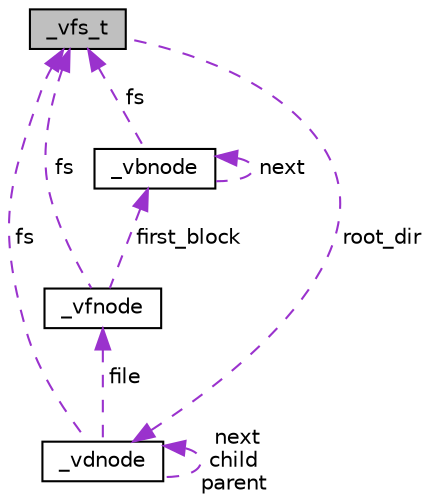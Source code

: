 digraph "_vfs_t"
{
 // LATEX_PDF_SIZE
  edge [fontname="Helvetica",fontsize="10",labelfontname="Helvetica",labelfontsize="10"];
  node [fontname="Helvetica",fontsize="10",shape=record];
  Node1 [label="_vfs_t",height=0.2,width=0.4,color="black", fillcolor="grey75", style="filled", fontcolor="black",tooltip=" "];
  Node2 -> Node1 [dir="back",color="darkorchid3",fontsize="10",style="dashed",label=" root_dir" ,fontname="Helvetica"];
  Node2 [label="_vdnode",height=0.2,width=0.4,color="black", fillcolor="white", style="filled",URL="$struct__vdnode.html",tooltip=" "];
  Node3 -> Node2 [dir="back",color="darkorchid3",fontsize="10",style="dashed",label=" file" ,fontname="Helvetica"];
  Node3 [label="_vfnode",height=0.2,width=0.4,color="black", fillcolor="white", style="filled",URL="$struct__vfnode.html",tooltip=" "];
  Node1 -> Node3 [dir="back",color="darkorchid3",fontsize="10",style="dashed",label=" fs" ,fontname="Helvetica"];
  Node4 -> Node3 [dir="back",color="darkorchid3",fontsize="10",style="dashed",label=" first_block" ,fontname="Helvetica"];
  Node4 [label="_vbnode",height=0.2,width=0.4,color="black", fillcolor="white", style="filled",URL="$struct__vbnode.html",tooltip=" "];
  Node1 -> Node4 [dir="back",color="darkorchid3",fontsize="10",style="dashed",label=" fs" ,fontname="Helvetica"];
  Node4 -> Node4 [dir="back",color="darkorchid3",fontsize="10",style="dashed",label=" next" ,fontname="Helvetica"];
  Node1 -> Node2 [dir="back",color="darkorchid3",fontsize="10",style="dashed",label=" fs" ,fontname="Helvetica"];
  Node2 -> Node2 [dir="back",color="darkorchid3",fontsize="10",style="dashed",label=" next\nchild\nparent" ,fontname="Helvetica"];
}
